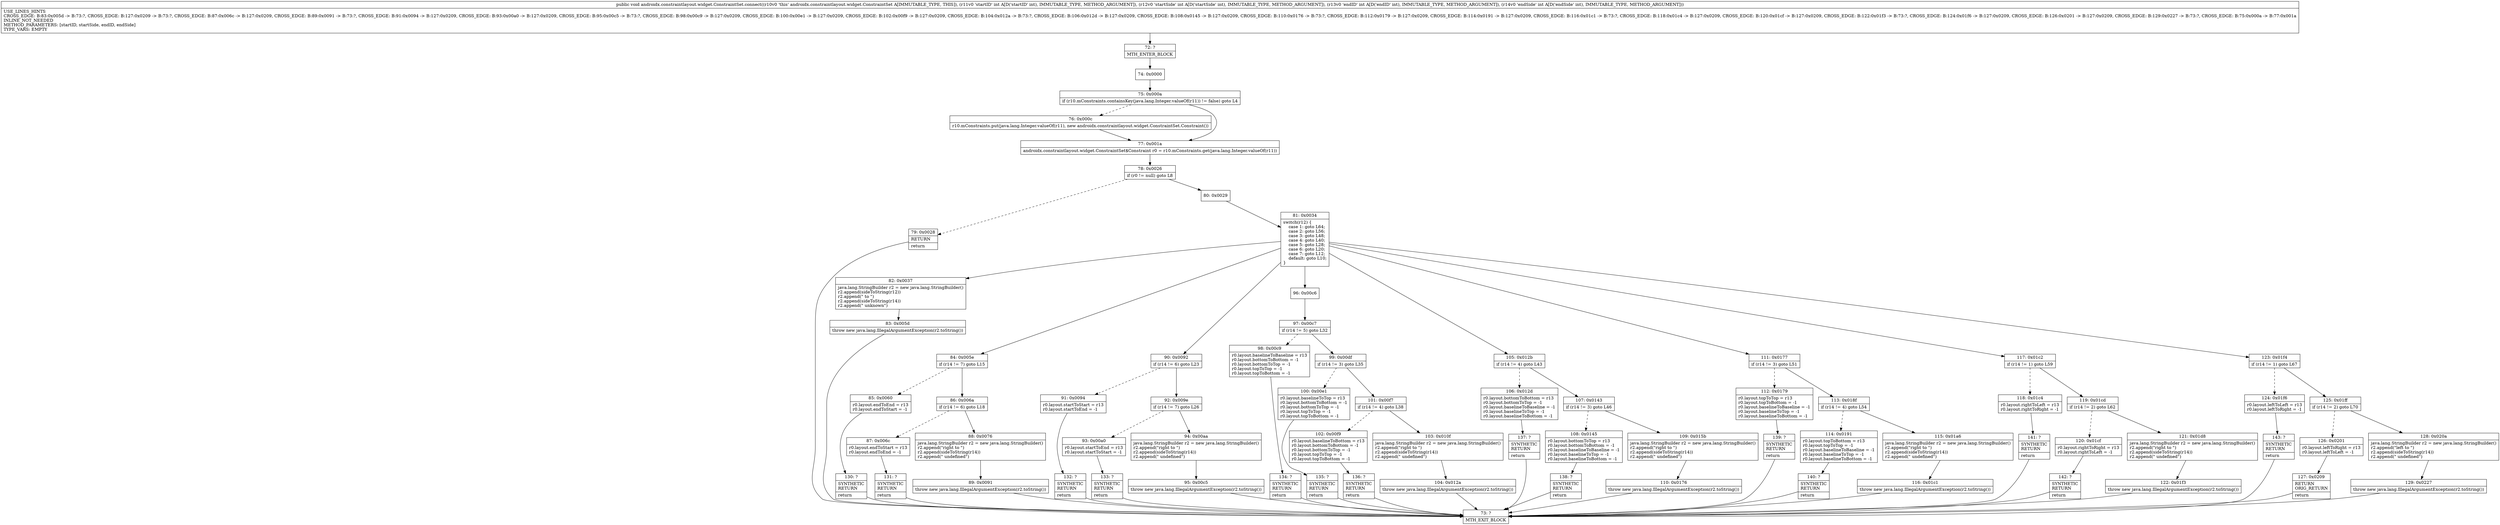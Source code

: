 digraph "CFG forandroidx.constraintlayout.widget.ConstraintSet.connect(IIII)V" {
Node_72 [shape=record,label="{72\:\ ?|MTH_ENTER_BLOCK\l}"];
Node_74 [shape=record,label="{74\:\ 0x0000}"];
Node_75 [shape=record,label="{75\:\ 0x000a|if (r10.mConstraints.containsKey(java.lang.Integer.valueOf(r11)) != false) goto L4\l}"];
Node_76 [shape=record,label="{76\:\ 0x000c|r10.mConstraints.put(java.lang.Integer.valueOf(r11), new androidx.constraintlayout.widget.ConstraintSet.Constraint())\l}"];
Node_77 [shape=record,label="{77\:\ 0x001a|androidx.constraintlayout.widget.ConstraintSet$Constraint r0 = r10.mConstraints.get(java.lang.Integer.valueOf(r11))\l}"];
Node_78 [shape=record,label="{78\:\ 0x0026|if (r0 != null) goto L8\l}"];
Node_79 [shape=record,label="{79\:\ 0x0028|RETURN\l|return\l}"];
Node_73 [shape=record,label="{73\:\ ?|MTH_EXIT_BLOCK\l}"];
Node_80 [shape=record,label="{80\:\ 0x0029}"];
Node_81 [shape=record,label="{81\:\ 0x0034|switch(r12) \{\l    case 1: goto L64;\l    case 2: goto L56;\l    case 3: goto L48;\l    case 4: goto L40;\l    case 5: goto L28;\l    case 6: goto L20;\l    case 7: goto L12;\l    default: goto L10;\l\}\l}"];
Node_82 [shape=record,label="{82\:\ 0x0037|java.lang.StringBuilder r2 = new java.lang.StringBuilder()\lr2.append(sideToString(r12))\lr2.append(\" to \")\lr2.append(sideToString(r14))\lr2.append(\" unknown\")\l}"];
Node_83 [shape=record,label="{83\:\ 0x005d|throw new java.lang.IllegalArgumentException(r2.toString())\l}"];
Node_84 [shape=record,label="{84\:\ 0x005e|if (r14 != 7) goto L15\l}"];
Node_85 [shape=record,label="{85\:\ 0x0060|r0.layout.endToEnd = r13\lr0.layout.endToStart = \-1\l}"];
Node_130 [shape=record,label="{130\:\ ?|SYNTHETIC\lRETURN\l|return\l}"];
Node_86 [shape=record,label="{86\:\ 0x006a|if (r14 != 6) goto L18\l}"];
Node_87 [shape=record,label="{87\:\ 0x006c|r0.layout.endToStart = r13\lr0.layout.endToEnd = \-1\l}"];
Node_131 [shape=record,label="{131\:\ ?|SYNTHETIC\lRETURN\l|return\l}"];
Node_88 [shape=record,label="{88\:\ 0x0076|java.lang.StringBuilder r2 = new java.lang.StringBuilder()\lr2.append(\"right to \")\lr2.append(sideToString(r14))\lr2.append(\" undefined\")\l}"];
Node_89 [shape=record,label="{89\:\ 0x0091|throw new java.lang.IllegalArgumentException(r2.toString())\l}"];
Node_90 [shape=record,label="{90\:\ 0x0092|if (r14 != 6) goto L23\l}"];
Node_91 [shape=record,label="{91\:\ 0x0094|r0.layout.startToStart = r13\lr0.layout.startToEnd = \-1\l}"];
Node_132 [shape=record,label="{132\:\ ?|SYNTHETIC\lRETURN\l|return\l}"];
Node_92 [shape=record,label="{92\:\ 0x009e|if (r14 != 7) goto L26\l}"];
Node_93 [shape=record,label="{93\:\ 0x00a0|r0.layout.startToEnd = r13\lr0.layout.startToStart = \-1\l}"];
Node_133 [shape=record,label="{133\:\ ?|SYNTHETIC\lRETURN\l|return\l}"];
Node_94 [shape=record,label="{94\:\ 0x00aa|java.lang.StringBuilder r2 = new java.lang.StringBuilder()\lr2.append(\"right to \")\lr2.append(sideToString(r14))\lr2.append(\" undefined\")\l}"];
Node_95 [shape=record,label="{95\:\ 0x00c5|throw new java.lang.IllegalArgumentException(r2.toString())\l}"];
Node_96 [shape=record,label="{96\:\ 0x00c6}"];
Node_97 [shape=record,label="{97\:\ 0x00c7|if (r14 != 5) goto L32\l}"];
Node_98 [shape=record,label="{98\:\ 0x00c9|r0.layout.baselineToBaseline = r13\lr0.layout.bottomToBottom = \-1\lr0.layout.bottomToTop = \-1\lr0.layout.topToTop = \-1\lr0.layout.topToBottom = \-1\l}"];
Node_134 [shape=record,label="{134\:\ ?|SYNTHETIC\lRETURN\l|return\l}"];
Node_99 [shape=record,label="{99\:\ 0x00df|if (r14 != 3) goto L35\l}"];
Node_100 [shape=record,label="{100\:\ 0x00e1|r0.layout.baselineToTop = r13\lr0.layout.bottomToBottom = \-1\lr0.layout.bottomToTop = \-1\lr0.layout.topToTop = \-1\lr0.layout.topToBottom = \-1\l}"];
Node_135 [shape=record,label="{135\:\ ?|SYNTHETIC\lRETURN\l|return\l}"];
Node_101 [shape=record,label="{101\:\ 0x00f7|if (r14 != 4) goto L38\l}"];
Node_102 [shape=record,label="{102\:\ 0x00f9|r0.layout.baselineToBottom = r13\lr0.layout.bottomToBottom = \-1\lr0.layout.bottomToTop = \-1\lr0.layout.topToTop = \-1\lr0.layout.topToBottom = \-1\l}"];
Node_136 [shape=record,label="{136\:\ ?|SYNTHETIC\lRETURN\l|return\l}"];
Node_103 [shape=record,label="{103\:\ 0x010f|java.lang.StringBuilder r2 = new java.lang.StringBuilder()\lr2.append(\"right to \")\lr2.append(sideToString(r14))\lr2.append(\" undefined\")\l}"];
Node_104 [shape=record,label="{104\:\ 0x012a|throw new java.lang.IllegalArgumentException(r2.toString())\l}"];
Node_105 [shape=record,label="{105\:\ 0x012b|if (r14 != 4) goto L43\l}"];
Node_106 [shape=record,label="{106\:\ 0x012d|r0.layout.bottomToBottom = r13\lr0.layout.bottomToTop = \-1\lr0.layout.baselineToBaseline = \-1\lr0.layout.baselineToTop = \-1\lr0.layout.baselineToBottom = \-1\l}"];
Node_137 [shape=record,label="{137\:\ ?|SYNTHETIC\lRETURN\l|return\l}"];
Node_107 [shape=record,label="{107\:\ 0x0143|if (r14 != 3) goto L46\l}"];
Node_108 [shape=record,label="{108\:\ 0x0145|r0.layout.bottomToTop = r13\lr0.layout.bottomToBottom = \-1\lr0.layout.baselineToBaseline = \-1\lr0.layout.baselineToTop = \-1\lr0.layout.baselineToBottom = \-1\l}"];
Node_138 [shape=record,label="{138\:\ ?|SYNTHETIC\lRETURN\l|return\l}"];
Node_109 [shape=record,label="{109\:\ 0x015b|java.lang.StringBuilder r2 = new java.lang.StringBuilder()\lr2.append(\"right to \")\lr2.append(sideToString(r14))\lr2.append(\" undefined\")\l}"];
Node_110 [shape=record,label="{110\:\ 0x0176|throw new java.lang.IllegalArgumentException(r2.toString())\l}"];
Node_111 [shape=record,label="{111\:\ 0x0177|if (r14 != 3) goto L51\l}"];
Node_112 [shape=record,label="{112\:\ 0x0179|r0.layout.topToTop = r13\lr0.layout.topToBottom = \-1\lr0.layout.baselineToBaseline = \-1\lr0.layout.baselineToTop = \-1\lr0.layout.baselineToBottom = \-1\l}"];
Node_139 [shape=record,label="{139\:\ ?|SYNTHETIC\lRETURN\l|return\l}"];
Node_113 [shape=record,label="{113\:\ 0x018f|if (r14 != 4) goto L54\l}"];
Node_114 [shape=record,label="{114\:\ 0x0191|r0.layout.topToBottom = r13\lr0.layout.topToTop = \-1\lr0.layout.baselineToBaseline = \-1\lr0.layout.baselineToTop = \-1\lr0.layout.baselineToBottom = \-1\l}"];
Node_140 [shape=record,label="{140\:\ ?|SYNTHETIC\lRETURN\l|return\l}"];
Node_115 [shape=record,label="{115\:\ 0x01a6|java.lang.StringBuilder r2 = new java.lang.StringBuilder()\lr2.append(\"right to \")\lr2.append(sideToString(r14))\lr2.append(\" undefined\")\l}"];
Node_116 [shape=record,label="{116\:\ 0x01c1|throw new java.lang.IllegalArgumentException(r2.toString())\l}"];
Node_117 [shape=record,label="{117\:\ 0x01c2|if (r14 != 1) goto L59\l}"];
Node_118 [shape=record,label="{118\:\ 0x01c4|r0.layout.rightToLeft = r13\lr0.layout.rightToRight = \-1\l}"];
Node_141 [shape=record,label="{141\:\ ?|SYNTHETIC\lRETURN\l|return\l}"];
Node_119 [shape=record,label="{119\:\ 0x01cd|if (r14 != 2) goto L62\l}"];
Node_120 [shape=record,label="{120\:\ 0x01cf|r0.layout.rightToRight = r13\lr0.layout.rightToLeft = \-1\l}"];
Node_142 [shape=record,label="{142\:\ ?|SYNTHETIC\lRETURN\l|return\l}"];
Node_121 [shape=record,label="{121\:\ 0x01d8|java.lang.StringBuilder r2 = new java.lang.StringBuilder()\lr2.append(\"right to \")\lr2.append(sideToString(r14))\lr2.append(\" undefined\")\l}"];
Node_122 [shape=record,label="{122\:\ 0x01f3|throw new java.lang.IllegalArgumentException(r2.toString())\l}"];
Node_123 [shape=record,label="{123\:\ 0x01f4|if (r14 != 1) goto L67\l}"];
Node_124 [shape=record,label="{124\:\ 0x01f6|r0.layout.leftToLeft = r13\lr0.layout.leftToRight = \-1\l}"];
Node_143 [shape=record,label="{143\:\ ?|SYNTHETIC\lRETURN\l|return\l}"];
Node_125 [shape=record,label="{125\:\ 0x01ff|if (r14 != 2) goto L70\l}"];
Node_126 [shape=record,label="{126\:\ 0x0201|r0.layout.leftToRight = r13\lr0.layout.leftToLeft = \-1\l}"];
Node_127 [shape=record,label="{127\:\ 0x0209|RETURN\lORIG_RETURN\l|return\l}"];
Node_128 [shape=record,label="{128\:\ 0x020a|java.lang.StringBuilder r2 = new java.lang.StringBuilder()\lr2.append(\"left to \")\lr2.append(sideToString(r14))\lr2.append(\" undefined\")\l}"];
Node_129 [shape=record,label="{129\:\ 0x0227|throw new java.lang.IllegalArgumentException(r2.toString())\l}"];
MethodNode[shape=record,label="{public void androidx.constraintlayout.widget.ConstraintSet.connect((r10v0 'this' androidx.constraintlayout.widget.ConstraintSet A[IMMUTABLE_TYPE, THIS]), (r11v0 'startID' int A[D('startID' int), IMMUTABLE_TYPE, METHOD_ARGUMENT]), (r12v0 'startSide' int A[D('startSide' int), IMMUTABLE_TYPE, METHOD_ARGUMENT]), (r13v0 'endID' int A[D('endID' int), IMMUTABLE_TYPE, METHOD_ARGUMENT]), (r14v0 'endSide' int A[D('endSide' int), IMMUTABLE_TYPE, METHOD_ARGUMENT]))  | USE_LINES_HINTS\lCROSS_EDGE: B:83:0x005d \-\> B:73:?, CROSS_EDGE: B:127:0x0209 \-\> B:73:?, CROSS_EDGE: B:87:0x006c \-\> B:127:0x0209, CROSS_EDGE: B:89:0x0091 \-\> B:73:?, CROSS_EDGE: B:91:0x0094 \-\> B:127:0x0209, CROSS_EDGE: B:93:0x00a0 \-\> B:127:0x0209, CROSS_EDGE: B:95:0x00c5 \-\> B:73:?, CROSS_EDGE: B:98:0x00c9 \-\> B:127:0x0209, CROSS_EDGE: B:100:0x00e1 \-\> B:127:0x0209, CROSS_EDGE: B:102:0x00f9 \-\> B:127:0x0209, CROSS_EDGE: B:104:0x012a \-\> B:73:?, CROSS_EDGE: B:106:0x012d \-\> B:127:0x0209, CROSS_EDGE: B:108:0x0145 \-\> B:127:0x0209, CROSS_EDGE: B:110:0x0176 \-\> B:73:?, CROSS_EDGE: B:112:0x0179 \-\> B:127:0x0209, CROSS_EDGE: B:114:0x0191 \-\> B:127:0x0209, CROSS_EDGE: B:116:0x01c1 \-\> B:73:?, CROSS_EDGE: B:118:0x01c4 \-\> B:127:0x0209, CROSS_EDGE: B:120:0x01cf \-\> B:127:0x0209, CROSS_EDGE: B:122:0x01f3 \-\> B:73:?, CROSS_EDGE: B:124:0x01f6 \-\> B:127:0x0209, CROSS_EDGE: B:126:0x0201 \-\> B:127:0x0209, CROSS_EDGE: B:129:0x0227 \-\> B:73:?, CROSS_EDGE: B:75:0x000a \-\> B:77:0x001a\lINLINE_NOT_NEEDED\lMETHOD_PARAMETERS: [startID, startSide, endID, endSide]\lTYPE_VARS: EMPTY\l}"];
MethodNode -> Node_72;Node_72 -> Node_74;
Node_74 -> Node_75;
Node_75 -> Node_76[style=dashed];
Node_75 -> Node_77;
Node_76 -> Node_77;
Node_77 -> Node_78;
Node_78 -> Node_79[style=dashed];
Node_78 -> Node_80;
Node_79 -> Node_73;
Node_80 -> Node_81;
Node_81 -> Node_82;
Node_81 -> Node_84;
Node_81 -> Node_90;
Node_81 -> Node_96;
Node_81 -> Node_105;
Node_81 -> Node_111;
Node_81 -> Node_117;
Node_81 -> Node_123;
Node_82 -> Node_83;
Node_83 -> Node_73;
Node_84 -> Node_85[style=dashed];
Node_84 -> Node_86;
Node_85 -> Node_130;
Node_130 -> Node_73;
Node_86 -> Node_87[style=dashed];
Node_86 -> Node_88;
Node_87 -> Node_131;
Node_131 -> Node_73;
Node_88 -> Node_89;
Node_89 -> Node_73;
Node_90 -> Node_91[style=dashed];
Node_90 -> Node_92;
Node_91 -> Node_132;
Node_132 -> Node_73;
Node_92 -> Node_93[style=dashed];
Node_92 -> Node_94;
Node_93 -> Node_133;
Node_133 -> Node_73;
Node_94 -> Node_95;
Node_95 -> Node_73;
Node_96 -> Node_97;
Node_97 -> Node_98[style=dashed];
Node_97 -> Node_99;
Node_98 -> Node_134;
Node_134 -> Node_73;
Node_99 -> Node_100[style=dashed];
Node_99 -> Node_101;
Node_100 -> Node_135;
Node_135 -> Node_73;
Node_101 -> Node_102[style=dashed];
Node_101 -> Node_103;
Node_102 -> Node_136;
Node_136 -> Node_73;
Node_103 -> Node_104;
Node_104 -> Node_73;
Node_105 -> Node_106[style=dashed];
Node_105 -> Node_107;
Node_106 -> Node_137;
Node_137 -> Node_73;
Node_107 -> Node_108[style=dashed];
Node_107 -> Node_109;
Node_108 -> Node_138;
Node_138 -> Node_73;
Node_109 -> Node_110;
Node_110 -> Node_73;
Node_111 -> Node_112[style=dashed];
Node_111 -> Node_113;
Node_112 -> Node_139;
Node_139 -> Node_73;
Node_113 -> Node_114[style=dashed];
Node_113 -> Node_115;
Node_114 -> Node_140;
Node_140 -> Node_73;
Node_115 -> Node_116;
Node_116 -> Node_73;
Node_117 -> Node_118[style=dashed];
Node_117 -> Node_119;
Node_118 -> Node_141;
Node_141 -> Node_73;
Node_119 -> Node_120[style=dashed];
Node_119 -> Node_121;
Node_120 -> Node_142;
Node_142 -> Node_73;
Node_121 -> Node_122;
Node_122 -> Node_73;
Node_123 -> Node_124[style=dashed];
Node_123 -> Node_125;
Node_124 -> Node_143;
Node_143 -> Node_73;
Node_125 -> Node_126[style=dashed];
Node_125 -> Node_128;
Node_126 -> Node_127;
Node_127 -> Node_73;
Node_128 -> Node_129;
Node_129 -> Node_73;
}


